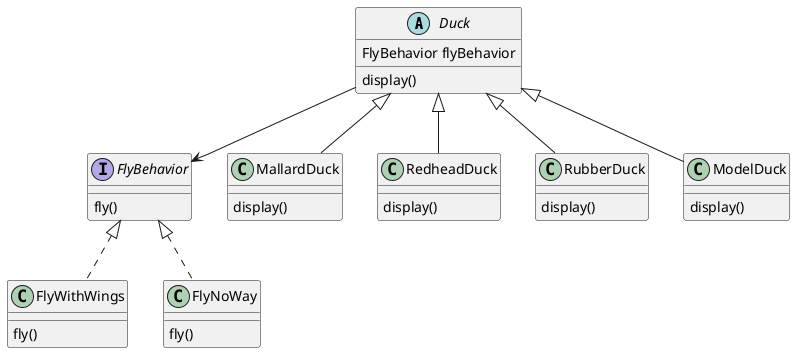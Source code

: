 @startuml

abstract class Duck{
    FlyBehavior flyBehavior
    display()
}


interface FlyBehavior{
    fly()
}

class MallardDuck{
    display()
}
class RedheadDuck{
    display()
}
class RubberDuck{
    display()
}
class ModelDuck{
    display()
}

class FlyWithWings{
    fly()
}

class FlyNoWay{
    fly()
}


Duck <|-- MallardDuck
Duck <|-- RedheadDuck
Duck <|-- RubberDuck
Duck <|-- ModelDuck

Duck-->FlyBehavior


FlyBehavior <|.. FlyWithWings
FlyBehavior <|.. FlyNoWay

@enduml